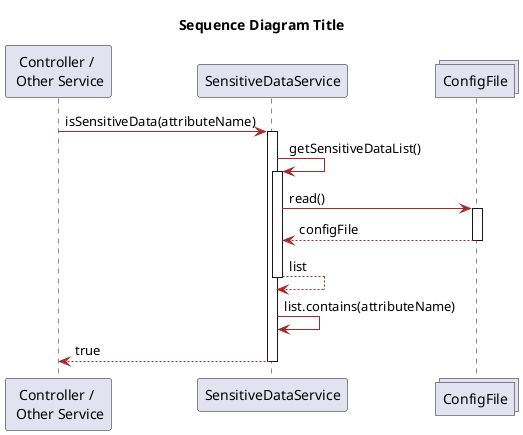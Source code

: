 @startuml
title Sequence Diagram Title
skinparam classAttributeIconSize 0

skinparam class {
    LifeLineBorderColor DodgerBlue
    LifeLineBackgroundColor APPLICATION
    BackgroundColor LemonChiffon
    ArrowColor Brown
    BorderColor SaddleBrown
}

skinparam packageStyle rectangle

skinparam card {
    LifeLineBorderColor DodgerBlue
    LifeLineBackgroundColor APPLICATION
    BackgroundColor LemonChiffon
    ArrowColor Brown
    BorderColor SaddleBrown
}


participant "Controller / \n Other Service" as Controller
participant "SensitiveDataService" as service

collections "ConfigFile" as file


Controller -> service : isSensitiveData(attributeName)
activate service
service -> service : getSensitiveDataList()
activate service
service ->file : read()
activate file
file --> service : configFile
deactivate file
service --> service : list
deactivate service
service -> service : list.contains(attributeName)
service --> Controller : true
deactivate service

@enduml